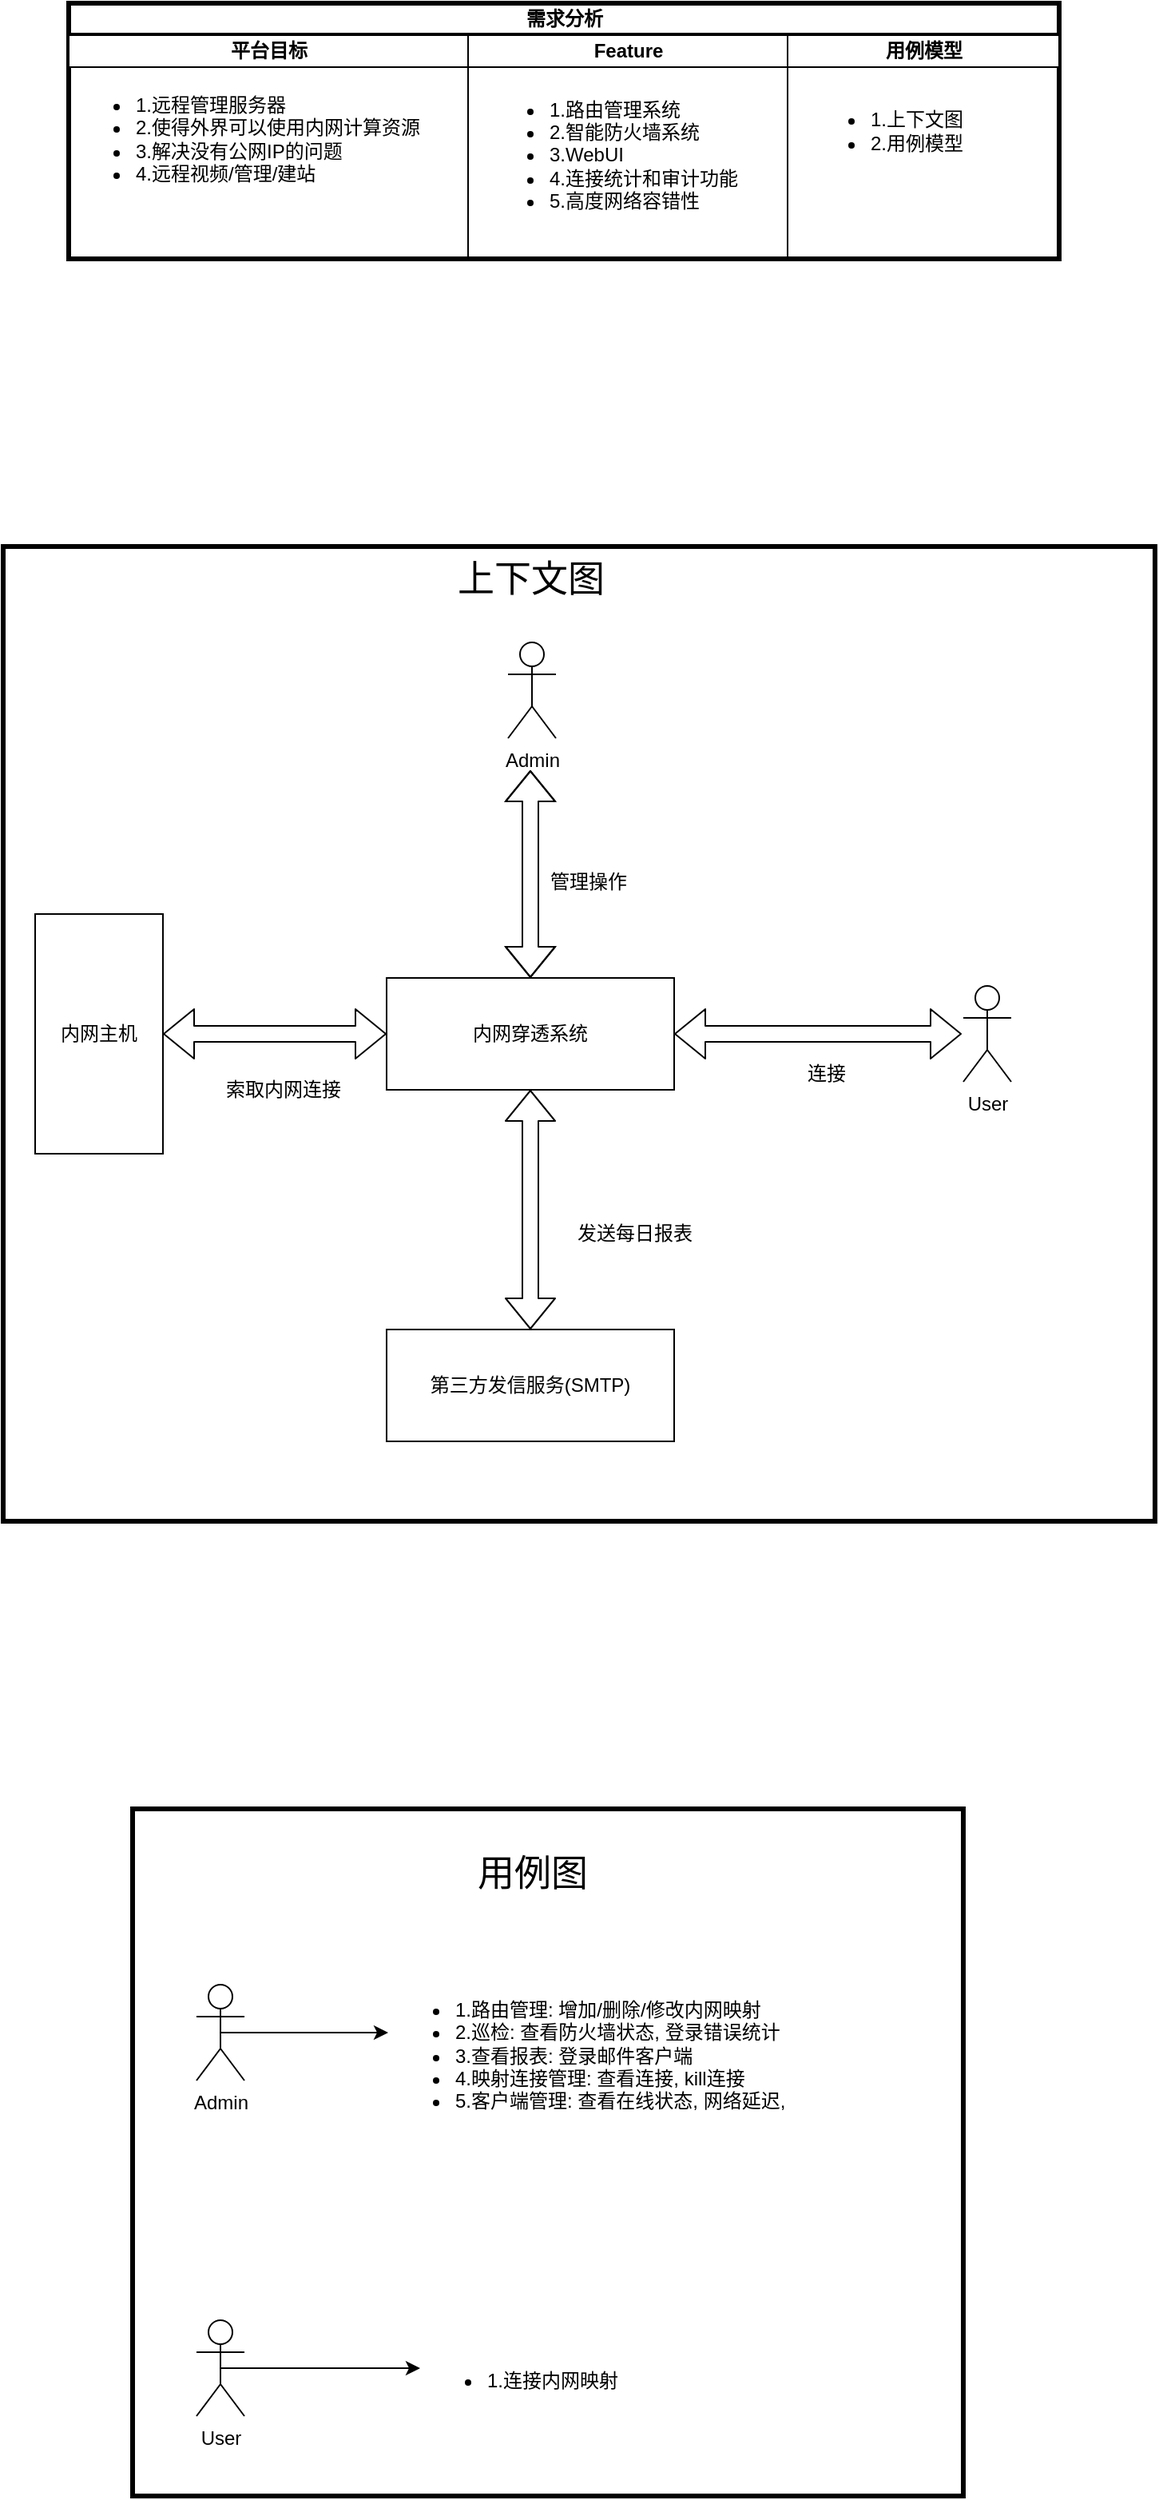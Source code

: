 <mxfile version="13.3.1" type="device"><diagram id="cOSCr-IRE9qWowvp8dQ3" name="Page-1"><mxGraphModel dx="1086" dy="2135" grid="1" gridSize="10" guides="1" tooltips="1" connect="1" arrows="1" fold="1" page="1" pageScale="1" pageWidth="827" pageHeight="1169" math="0" shadow="0"><root><mxCell id="0"/><mxCell id="1" parent="0"/><mxCell id="Ym_DfAGASVw78uA2I6Zn-69" value="" style="rounded=0;whiteSpace=wrap;html=1;strokeWidth=3;" parent="1" vertex="1"><mxGeometry x="39" y="-760" width="721" height="610" as="geometry"/></mxCell><mxCell id="Ym_DfAGASVw78uA2I6Zn-67" value="" style="rounded=0;whiteSpace=wrap;html=1;strokeWidth=3;" parent="1" vertex="1"><mxGeometry x="120" y="30" width="520" height="430" as="geometry"/></mxCell><mxCell id="Ym_DfAGASVw78uA2I6Zn-1" value="Admin" style="shape=umlActor;verticalLabelPosition=bottom;labelBackgroundColor=#ffffff;verticalAlign=top;html=1;outlineConnect=0;" parent="1" vertex="1"><mxGeometry x="355" y="-700" width="30" height="60" as="geometry"/></mxCell><mxCell id="Ym_DfAGASVw78uA2I6Zn-10" value="内网穿透系统" style="rounded=0;whiteSpace=wrap;html=1;" parent="1" vertex="1"><mxGeometry x="279" y="-490" width="180" height="70" as="geometry"/></mxCell><mxCell id="Ym_DfAGASVw78uA2I6Zn-63" style="edgeStyle=orthogonalEdgeStyle;rounded=0;orthogonalLoop=1;jettySize=auto;html=1;exitX=0.5;exitY=0.5;exitDx=0;exitDy=0;exitPerimeter=0;" parent="1" source="Ym_DfAGASVw78uA2I6Zn-15" target="Ym_DfAGASVw78uA2I6Zn-62" edge="1"><mxGeometry relative="1" as="geometry"/></mxCell><mxCell id="Ym_DfAGASVw78uA2I6Zn-15" value="Admin" style="shape=umlActor;verticalLabelPosition=bottom;labelBackgroundColor=#ffffff;verticalAlign=top;html=1;outlineConnect=0;" parent="1" vertex="1"><mxGeometry x="160" y="140" width="30" height="60" as="geometry"/></mxCell><mxCell id="Ym_DfAGASVw78uA2I6Zn-66" style="edgeStyle=orthogonalEdgeStyle;rounded=0;orthogonalLoop=1;jettySize=auto;html=1;exitX=0.5;exitY=0.5;exitDx=0;exitDy=0;exitPerimeter=0;" parent="1" source="Ym_DfAGASVw78uA2I6Zn-16" target="Ym_DfAGASVw78uA2I6Zn-65" edge="1"><mxGeometry relative="1" as="geometry"/></mxCell><mxCell id="Ym_DfAGASVw78uA2I6Zn-16" value="User" style="shape=umlActor;verticalLabelPosition=bottom;labelBackgroundColor=#ffffff;verticalAlign=top;html=1;outlineConnect=0;" parent="1" vertex="1"><mxGeometry x="160" y="350" width="30" height="60" as="geometry"/></mxCell><mxCell id="Ym_DfAGASVw78uA2I6Zn-17" value="内网主机" style="rounded=0;whiteSpace=wrap;html=1;" parent="1" vertex="1"><mxGeometry x="59" y="-530" width="80" height="150" as="geometry"/></mxCell><mxCell id="Ym_DfAGASVw78uA2I6Zn-20" value="" style="shape=flexArrow;endArrow=classic;startArrow=classic;html=1;exitX=1;exitY=0.5;exitDx=0;exitDy=0;entryX=0;entryY=0.5;entryDx=0;entryDy=0;" parent="1" source="Ym_DfAGASVw78uA2I6Zn-17" target="Ym_DfAGASVw78uA2I6Zn-10" edge="1"><mxGeometry width="50" height="50" relative="1" as="geometry"><mxPoint x="229" y="-430" as="sourcePoint"/><mxPoint x="279" y="-480" as="targetPoint"/></mxGeometry></mxCell><mxCell id="Ym_DfAGASVw78uA2I6Zn-21" value="" style="shape=flexArrow;endArrow=classic;startArrow=classic;html=1;entryX=0;entryY=0.5;entryDx=0;entryDy=0;exitX=1;exitY=0.5;exitDx=0;exitDy=0;" parent="1" source="Ym_DfAGASVw78uA2I6Zn-10" edge="1"><mxGeometry width="50" height="50" relative="1" as="geometry"><mxPoint x="459" y="-430" as="sourcePoint"/><mxPoint x="639" y="-455" as="targetPoint"/></mxGeometry></mxCell><mxCell id="Ym_DfAGASVw78uA2I6Zn-23" value="" style="shape=flexArrow;endArrow=classic;startArrow=classic;html=1;exitX=0.5;exitY=0;exitDx=0;exitDy=0;" parent="1" source="Ym_DfAGASVw78uA2I6Zn-10" edge="1"><mxGeometry width="50" height="50" relative="1" as="geometry"><mxPoint x="339" y="-490" as="sourcePoint"/><mxPoint x="369" y="-620" as="targetPoint"/><Array as="points"><mxPoint x="369" y="-590"/></Array></mxGeometry></mxCell><mxCell id="Ym_DfAGASVw78uA2I6Zn-28" value="管理操作" style="text;html=1;align=center;verticalAlign=middle;resizable=0;points=[];autosize=1;" parent="1" vertex="1"><mxGeometry x="375" y="-560" width="60" height="20" as="geometry"/></mxCell><mxCell id="Ym_DfAGASVw78uA2I6Zn-31" value="连接" style="text;html=1;align=center;verticalAlign=middle;resizable=0;points=[];autosize=1;" parent="1" vertex="1"><mxGeometry x="534" y="-440" width="40" height="20" as="geometry"/></mxCell><mxCell id="Ym_DfAGASVw78uA2I6Zn-32" value="索取内网连接" style="text;html=1;align=center;verticalAlign=middle;resizable=0;points=[];autosize=1;" parent="1" vertex="1"><mxGeometry x="169" y="-430" width="90" height="20" as="geometry"/></mxCell><mxCell id="Ym_DfAGASVw78uA2I6Zn-43" value="需求分析" style="swimlane;html=1;childLayout=stackLayout;resizeParent=1;resizeParentMax=0;startSize=20;strokeWidth=3;" parent="1" vertex="1"><mxGeometry x="80" y="-1100" width="620" height="160" as="geometry"/></mxCell><mxCell id="Ym_DfAGASVw78uA2I6Zn-44" value="平台目标" style="swimlane;html=1;startSize=20;" parent="Ym_DfAGASVw78uA2I6Zn-43" vertex="1"><mxGeometry y="20" width="250" height="140" as="geometry"/></mxCell><mxCell id="Ym_DfAGASVw78uA2I6Zn-48" value="&lt;ul&gt;&lt;li&gt;1.远程管理服务器&lt;/li&gt;&lt;li&gt;2.使得外界可以使用内网计算资源&lt;/li&gt;&lt;li&gt;3.解决没有公网IP的问题&lt;/li&gt;&lt;li&gt;4.远程视频/管理/建站&lt;/li&gt;&lt;/ul&gt;" style="text;html=1;align=left;verticalAlign=middle;resizable=0;points=[];autosize=1;" parent="Ym_DfAGASVw78uA2I6Zn-44" vertex="1"><mxGeometry y="20" width="230" height="90" as="geometry"/></mxCell><mxCell id="Ym_DfAGASVw78uA2I6Zn-45" value="Feature" style="swimlane;html=1;startSize=20;" parent="Ym_DfAGASVw78uA2I6Zn-43" vertex="1"><mxGeometry x="250" y="20" width="200" height="140" as="geometry"/></mxCell><mxCell id="Ym_DfAGASVw78uA2I6Zn-49" value="&lt;ul&gt;&lt;li&gt;1.路由管理系统&lt;/li&gt;&lt;li&gt;2.智能防火墙系统&lt;/li&gt;&lt;li&gt;3.WebUI&lt;/li&gt;&lt;li&gt;4.连接统计和审计功能&lt;/li&gt;&lt;li&gt;5.高度网络容错性&lt;/li&gt;&lt;/ul&gt;" style="text;html=1;align=left;verticalAlign=middle;resizable=0;points=[];autosize=1;" parent="Ym_DfAGASVw78uA2I6Zn-45" vertex="1"><mxGeometry x="9" y="25" width="170" height="100" as="geometry"/></mxCell><mxCell id="Ym_DfAGASVw78uA2I6Zn-46" value="用例模型" style="swimlane;html=1;startSize=20;" parent="Ym_DfAGASVw78uA2I6Zn-43" vertex="1"><mxGeometry x="450" y="20" width="170" height="140" as="geometry"/></mxCell><mxCell id="Ym_DfAGASVw78uA2I6Zn-50" value="&lt;ul&gt;&lt;li&gt;1.上下文图&lt;/li&gt;&lt;li&gt;2.用例模型&lt;/li&gt;&lt;/ul&gt;" style="text;html=1;align=left;verticalAlign=middle;resizable=0;points=[];autosize=1;" parent="Ym_DfAGASVw78uA2I6Zn-46" vertex="1"><mxGeometry x="10" y="30" width="110" height="60" as="geometry"/></mxCell><mxCell id="Ym_DfAGASVw78uA2I6Zn-54" value="User" style="shape=umlActor;verticalLabelPosition=bottom;labelBackgroundColor=#ffffff;verticalAlign=top;html=1;outlineConnect=0;" parent="1" vertex="1"><mxGeometry x="640" y="-485" width="30" height="60" as="geometry"/></mxCell><mxCell id="Ym_DfAGASVw78uA2I6Zn-57" value="第三方发信服务(SMTP)" style="rounded=0;whiteSpace=wrap;html=1;" parent="1" vertex="1"><mxGeometry x="279" y="-270" width="180" height="70" as="geometry"/></mxCell><mxCell id="Ym_DfAGASVw78uA2I6Zn-58" value="" style="shape=flexArrow;endArrow=classic;startArrow=classic;html=1;entryX=0.5;entryY=1;entryDx=0;entryDy=0;exitX=0.5;exitY=0;exitDx=0;exitDy=0;" parent="1" source="Ym_DfAGASVw78uA2I6Zn-57" target="Ym_DfAGASVw78uA2I6Zn-10" edge="1"><mxGeometry width="50" height="50" relative="1" as="geometry"><mxPoint x="509" y="-281" as="sourcePoint"/><mxPoint x="443" y="-420" as="targetPoint"/></mxGeometry></mxCell><mxCell id="Ym_DfAGASVw78uA2I6Zn-59" value="发送每日报表" style="text;html=1;align=center;verticalAlign=middle;resizable=0;points=[];autosize=1;" parent="1" vertex="1"><mxGeometry x="389" y="-340" width="90" height="20" as="geometry"/></mxCell><mxCell id="Ym_DfAGASVw78uA2I6Zn-62" value="&lt;div&gt;&lt;br&gt;&lt;/div&gt;&lt;ul&gt;&lt;li&gt;1.路由管理: 增加/删除/修改内网映射&lt;/li&gt;&lt;li&gt;2.巡检: 查看防火墙状态, 登录错误统计&lt;/li&gt;&lt;li&gt;3.查看报表: 登录邮件客户端&lt;/li&gt;&lt;li&gt;4.映射连接管理: 查看连接, kill连接&lt;/li&gt;&lt;li&gt;5.客户端管理: 查看在线状态, 网络延迟,&amp;nbsp;&lt;/li&gt;&lt;/ul&gt;" style="text;strokeColor=none;fillColor=none;html=1;whiteSpace=wrap;verticalAlign=middle;overflow=hidden;" parent="1" vertex="1"><mxGeometry x="280" y="120" width="280" height="100" as="geometry"/></mxCell><mxCell id="Ym_DfAGASVw78uA2I6Zn-65" value="&lt;div&gt;&lt;br&gt;&lt;/div&gt;&lt;ul&gt;&lt;li&gt;1.连接内网映射&lt;/li&gt;&lt;/ul&gt;" style="text;strokeColor=none;fillColor=none;html=1;whiteSpace=wrap;verticalAlign=middle;overflow=hidden;" parent="1" vertex="1"><mxGeometry x="300" y="340" width="280" height="80" as="geometry"/></mxCell><mxCell id="Ym_DfAGASVw78uA2I6Zn-68" value="&lt;font style=&quot;font-size: 23px&quot;&gt;用例图&lt;/font&gt;" style="text;html=1;align=center;verticalAlign=middle;resizable=0;points=[];autosize=1;" parent="1" vertex="1"><mxGeometry x="330" y="60" width="80" height="20" as="geometry"/></mxCell><mxCell id="Ym_DfAGASVw78uA2I6Zn-70" value="&lt;span style=&quot;font-size: 23px&quot;&gt;上下文图&lt;/span&gt;" style="text;html=1;align=center;verticalAlign=middle;resizable=0;points=[];autosize=1;" parent="1" vertex="1"><mxGeometry x="314" y="-750" width="110" height="20" as="geometry"/></mxCell></root></mxGraphModel></diagram></mxfile>